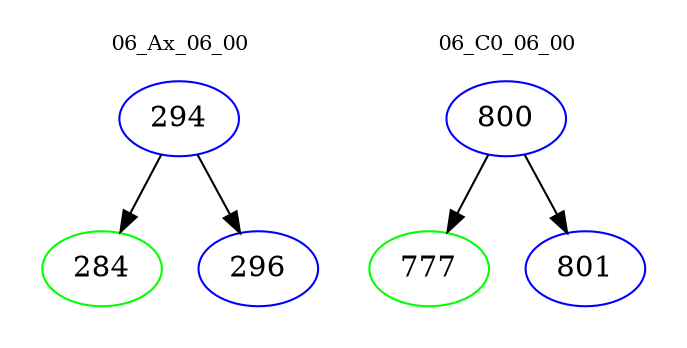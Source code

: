 digraph{
subgraph cluster_0 {
color = white
label = "06_Ax_06_00";
fontsize=10;
T0_294 [label="294", color="blue"]
T0_294 -> T0_284 [color="black"]
T0_284 [label="284", color="green"]
T0_294 -> T0_296 [color="black"]
T0_296 [label="296", color="blue"]
}
subgraph cluster_1 {
color = white
label = "06_C0_06_00";
fontsize=10;
T1_800 [label="800", color="blue"]
T1_800 -> T1_777 [color="black"]
T1_777 [label="777", color="green"]
T1_800 -> T1_801 [color="black"]
T1_801 [label="801", color="blue"]
}
}
